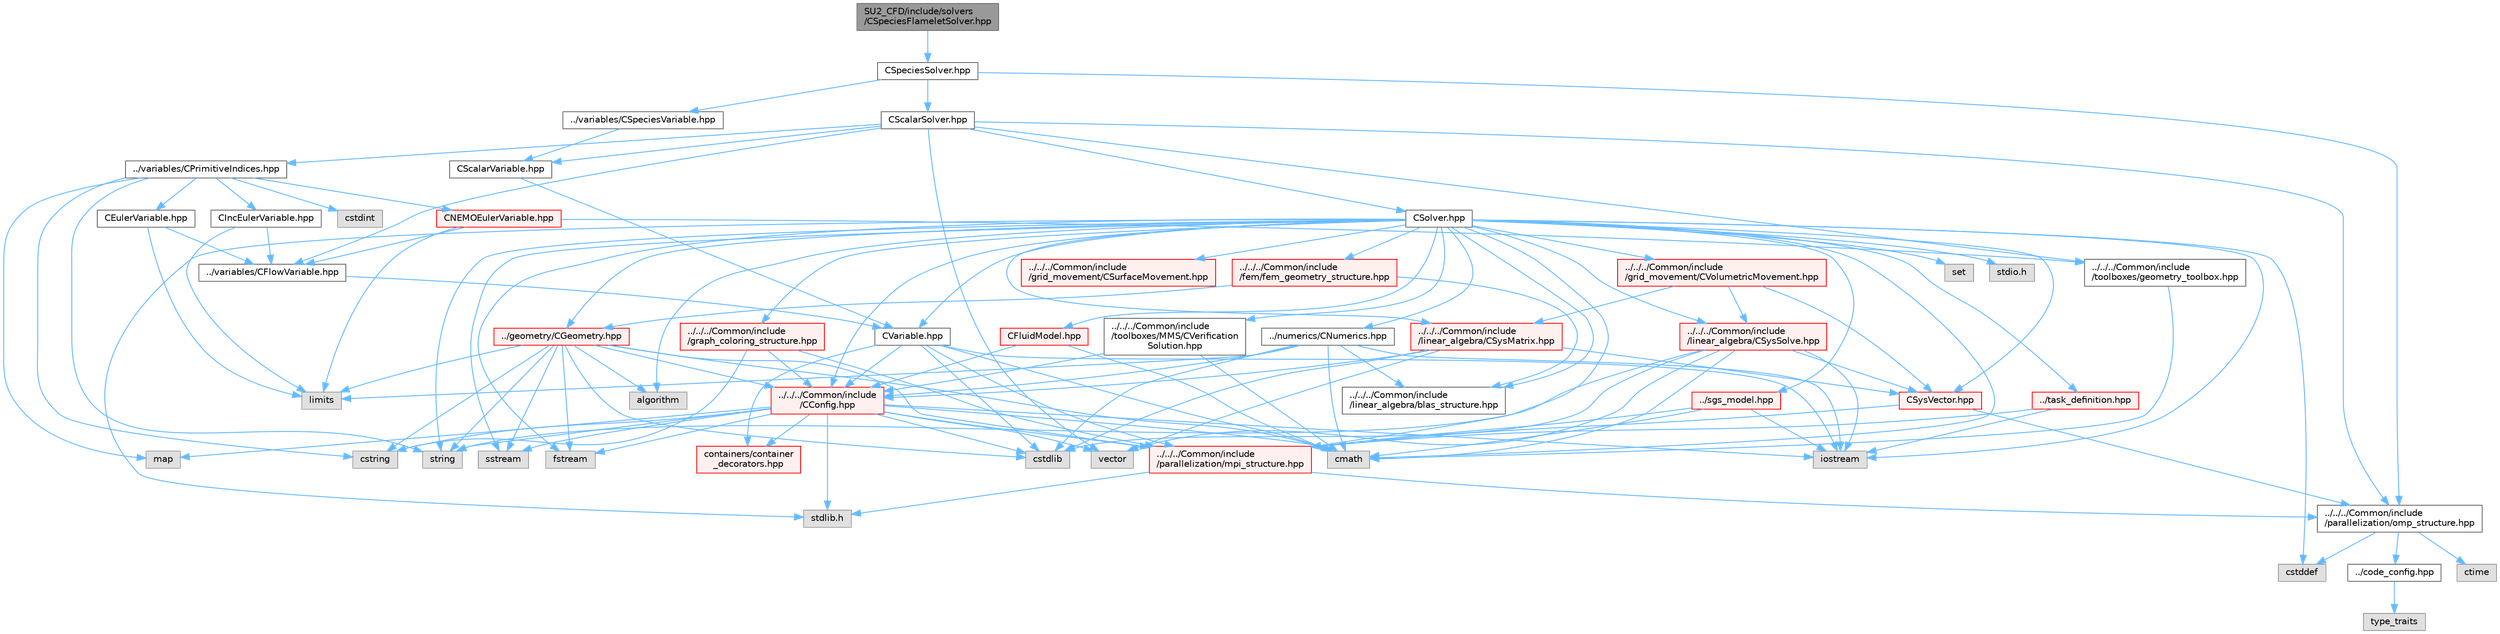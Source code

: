 digraph "SU2_CFD/include/solvers/CSpeciesFlameletSolver.hpp"
{
 // LATEX_PDF_SIZE
  bgcolor="transparent";
  edge [fontname=Helvetica,fontsize=10,labelfontname=Helvetica,labelfontsize=10];
  node [fontname=Helvetica,fontsize=10,shape=box,height=0.2,width=0.4];
  Node1 [id="Node000001",label="SU2_CFD/include/solvers\l/CSpeciesFlameletSolver.hpp",height=0.2,width=0.4,color="gray40", fillcolor="grey60", style="filled", fontcolor="black",tooltip="Headers of the CSpeciesFlameletSolver class."];
  Node1 -> Node2 [id="edge1_Node000001_Node000002",color="steelblue1",style="solid",tooltip=" "];
  Node2 [id="Node000002",label="CSpeciesSolver.hpp",height=0.2,width=0.4,color="grey40", fillcolor="white", style="filled",URL="$CSpeciesSolver_8hpp.html",tooltip="Headers of the CSpeciesSolver class."];
  Node2 -> Node3 [id="edge2_Node000002_Node000003",color="steelblue1",style="solid",tooltip=" "];
  Node3 [id="Node000003",label="../../../Common/include\l/parallelization/omp_structure.hpp",height=0.2,width=0.4,color="grey40", fillcolor="white", style="filled",URL="$omp__structure_8hpp.html",tooltip="OpenMP interface header, provides compatibility functions if the code is built without OpenMP support..."];
  Node3 -> Node4 [id="edge3_Node000003_Node000004",color="steelblue1",style="solid",tooltip=" "];
  Node4 [id="Node000004",label="cstddef",height=0.2,width=0.4,color="grey60", fillcolor="#E0E0E0", style="filled",tooltip=" "];
  Node3 -> Node5 [id="edge4_Node000003_Node000005",color="steelblue1",style="solid",tooltip=" "];
  Node5 [id="Node000005",label="../code_config.hpp",height=0.2,width=0.4,color="grey40", fillcolor="white", style="filled",URL="$code__config_8hpp.html",tooltip="Header file for collecting common macros, definitions and type configurations."];
  Node5 -> Node6 [id="edge5_Node000005_Node000006",color="steelblue1",style="solid",tooltip=" "];
  Node6 [id="Node000006",label="type_traits",height=0.2,width=0.4,color="grey60", fillcolor="#E0E0E0", style="filled",tooltip=" "];
  Node3 -> Node7 [id="edge6_Node000003_Node000007",color="steelblue1",style="solid",tooltip=" "];
  Node7 [id="Node000007",label="ctime",height=0.2,width=0.4,color="grey60", fillcolor="#E0E0E0", style="filled",tooltip=" "];
  Node2 -> Node8 [id="edge7_Node000002_Node000008",color="steelblue1",style="solid",tooltip=" "];
  Node8 [id="Node000008",label="../variables/CSpeciesVariable.hpp",height=0.2,width=0.4,color="grey40", fillcolor="white", style="filled",URL="$CSpeciesVariable_8hpp.html",tooltip="Base class for defining the variables of the species transport model."];
  Node8 -> Node9 [id="edge8_Node000008_Node000009",color="steelblue1",style="solid",tooltip=" "];
  Node9 [id="Node000009",label="CScalarVariable.hpp",height=0.2,width=0.4,color="grey40", fillcolor="white", style="filled",URL="$CScalarVariable_8hpp.html",tooltip="Base class for defining the shared variables of scalar solvers."];
  Node9 -> Node10 [id="edge9_Node000009_Node000010",color="steelblue1",style="solid",tooltip=" "];
  Node10 [id="Node000010",label="CVariable.hpp",height=0.2,width=0.4,color="grey40", fillcolor="white", style="filled",URL="$CVariable_8hpp.html",tooltip="Declaration and inlines of the parent class for defining problem variables, function definitions in f..."];
  Node10 -> Node11 [id="edge10_Node000010_Node000011",color="steelblue1",style="solid",tooltip=" "];
  Node11 [id="Node000011",label="../../../Common/include\l/parallelization/mpi_structure.hpp",height=0.2,width=0.4,color="red", fillcolor="#FFF0F0", style="filled",URL="$mpi__structure_8hpp.html",tooltip="Headers of the mpi interface for generalized datatypes. The subroutines and functions are in the mpi_..."];
  Node11 -> Node12 [id="edge11_Node000011_Node000012",color="steelblue1",style="solid",tooltip=" "];
  Node12 [id="Node000012",label="stdlib.h",height=0.2,width=0.4,color="grey60", fillcolor="#E0E0E0", style="filled",tooltip=" "];
  Node11 -> Node3 [id="edge12_Node000011_Node000003",color="steelblue1",style="solid",tooltip=" "];
  Node10 -> Node19 [id="edge13_Node000010_Node000019",color="steelblue1",style="solid",tooltip=" "];
  Node19 [id="Node000019",label="cmath",height=0.2,width=0.4,color="grey60", fillcolor="#E0E0E0", style="filled",tooltip=" "];
  Node10 -> Node14 [id="edge14_Node000010_Node000014",color="steelblue1",style="solid",tooltip=" "];
  Node14 [id="Node000014",label="iostream",height=0.2,width=0.4,color="grey60", fillcolor="#E0E0E0", style="filled",tooltip=" "];
  Node10 -> Node20 [id="edge15_Node000010_Node000020",color="steelblue1",style="solid",tooltip=" "];
  Node20 [id="Node000020",label="cstdlib",height=0.2,width=0.4,color="grey60", fillcolor="#E0E0E0", style="filled",tooltip=" "];
  Node10 -> Node21 [id="edge16_Node000010_Node000021",color="steelblue1",style="solid",tooltip=" "];
  Node21 [id="Node000021",label="../../../Common/include\l/CConfig.hpp",height=0.2,width=0.4,color="red", fillcolor="#FFF0F0", style="filled",URL="$CConfig_8hpp.html",tooltip="All the information about the definition of the physical problem. The subroutines and functions are i..."];
  Node21 -> Node11 [id="edge17_Node000021_Node000011",color="steelblue1",style="solid",tooltip=" "];
  Node21 -> Node14 [id="edge18_Node000021_Node000014",color="steelblue1",style="solid",tooltip=" "];
  Node21 -> Node20 [id="edge19_Node000021_Node000020",color="steelblue1",style="solid",tooltip=" "];
  Node21 -> Node22 [id="edge20_Node000021_Node000022",color="steelblue1",style="solid",tooltip=" "];
  Node22 [id="Node000022",label="fstream",height=0.2,width=0.4,color="grey60", fillcolor="#E0E0E0", style="filled",tooltip=" "];
  Node21 -> Node23 [id="edge21_Node000021_Node000023",color="steelblue1",style="solid",tooltip=" "];
  Node23 [id="Node000023",label="sstream",height=0.2,width=0.4,color="grey60", fillcolor="#E0E0E0", style="filled",tooltip=" "];
  Node21 -> Node24 [id="edge22_Node000021_Node000024",color="steelblue1",style="solid",tooltip=" "];
  Node24 [id="Node000024",label="string",height=0.2,width=0.4,color="grey60", fillcolor="#E0E0E0", style="filled",tooltip=" "];
  Node21 -> Node25 [id="edge23_Node000021_Node000025",color="steelblue1",style="solid",tooltip=" "];
  Node25 [id="Node000025",label="cstring",height=0.2,width=0.4,color="grey60", fillcolor="#E0E0E0", style="filled",tooltip=" "];
  Node21 -> Node26 [id="edge24_Node000021_Node000026",color="steelblue1",style="solid",tooltip=" "];
  Node26 [id="Node000026",label="vector",height=0.2,width=0.4,color="grey60", fillcolor="#E0E0E0", style="filled",tooltip=" "];
  Node21 -> Node12 [id="edge25_Node000021_Node000012",color="steelblue1",style="solid",tooltip=" "];
  Node21 -> Node19 [id="edge26_Node000021_Node000019",color="steelblue1",style="solid",tooltip=" "];
  Node21 -> Node28 [id="edge27_Node000021_Node000028",color="steelblue1",style="solid",tooltip=" "];
  Node28 [id="Node000028",label="map",height=0.2,width=0.4,color="grey60", fillcolor="#E0E0E0", style="filled",tooltip=" "];
  Node21 -> Node33 [id="edge28_Node000021_Node000033",color="steelblue1",style="solid",tooltip=" "];
  Node33 [id="Node000033",label="containers/container\l_decorators.hpp",height=0.2,width=0.4,color="red", fillcolor="#FFF0F0", style="filled",URL="$container__decorators_8hpp.html",tooltip="Collection of small classes that decorate C2DContainer to augment its functionality,..."];
  Node10 -> Node33 [id="edge29_Node000010_Node000033",color="steelblue1",style="solid",tooltip=" "];
  Node2 -> Node43 [id="edge30_Node000002_Node000043",color="steelblue1",style="solid",tooltip=" "];
  Node43 [id="Node000043",label="CScalarSolver.hpp",height=0.2,width=0.4,color="grey40", fillcolor="white", style="filled",URL="$CScalarSolver_8hpp.html",tooltip="Headers of the CScalarSolver class."];
  Node43 -> Node26 [id="edge31_Node000043_Node000026",color="steelblue1",style="solid",tooltip=" "];
  Node43 -> Node3 [id="edge32_Node000043_Node000003",color="steelblue1",style="solid",tooltip=" "];
  Node43 -> Node44 [id="edge33_Node000043_Node000044",color="steelblue1",style="solid",tooltip=" "];
  Node44 [id="Node000044",label="../../../Common/include\l/toolboxes/geometry_toolbox.hpp",height=0.2,width=0.4,color="grey40", fillcolor="white", style="filled",URL="$geometry__toolbox_8hpp.html",tooltip="Collection of common lightweight geometry-oriented methods."];
  Node44 -> Node19 [id="edge34_Node000044_Node000019",color="steelblue1",style="solid",tooltip=" "];
  Node43 -> Node9 [id="edge35_Node000043_Node000009",color="steelblue1",style="solid",tooltip=" "];
  Node43 -> Node45 [id="edge36_Node000043_Node000045",color="steelblue1",style="solid",tooltip=" "];
  Node45 [id="Node000045",label="../variables/CFlowVariable.hpp",height=0.2,width=0.4,color="grey40", fillcolor="white", style="filled",URL="$CFlowVariable_8hpp.html",tooltip="Class for defining the common variables of flow solvers."];
  Node45 -> Node10 [id="edge37_Node000045_Node000010",color="steelblue1",style="solid",tooltip=" "];
  Node43 -> Node46 [id="edge38_Node000043_Node000046",color="steelblue1",style="solid",tooltip=" "];
  Node46 [id="Node000046",label="../variables/CPrimitiveIndices.hpp",height=0.2,width=0.4,color="grey40", fillcolor="white", style="filled",URL="$CPrimitiveIndices_8hpp.html",tooltip="Abstract representation of flow primitive variable indices that tries to be efficient."];
  Node46 -> Node38 [id="edge39_Node000046_Node000038",color="steelblue1",style="solid",tooltip=" "];
  Node38 [id="Node000038",label="cstdint",height=0.2,width=0.4,color="grey60", fillcolor="#E0E0E0", style="filled",tooltip=" "];
  Node46 -> Node25 [id="edge40_Node000046_Node000025",color="steelblue1",style="solid",tooltip=" "];
  Node46 -> Node28 [id="edge41_Node000046_Node000028",color="steelblue1",style="solid",tooltip=" "];
  Node46 -> Node24 [id="edge42_Node000046_Node000024",color="steelblue1",style="solid",tooltip=" "];
  Node46 -> Node47 [id="edge43_Node000046_Node000047",color="steelblue1",style="solid",tooltip=" "];
  Node47 [id="Node000047",label="CEulerVariable.hpp",height=0.2,width=0.4,color="grey40", fillcolor="white", style="filled",URL="$CEulerVariable_8hpp.html",tooltip="Class for defining the variables of the compressible Euler solver."];
  Node47 -> Node48 [id="edge44_Node000047_Node000048",color="steelblue1",style="solid",tooltip=" "];
  Node48 [id="Node000048",label="limits",height=0.2,width=0.4,color="grey60", fillcolor="#E0E0E0", style="filled",tooltip=" "];
  Node47 -> Node45 [id="edge45_Node000047_Node000045",color="steelblue1",style="solid",tooltip=" "];
  Node46 -> Node49 [id="edge46_Node000046_Node000049",color="steelblue1",style="solid",tooltip=" "];
  Node49 [id="Node000049",label="CIncEulerVariable.hpp",height=0.2,width=0.4,color="grey40", fillcolor="white", style="filled",URL="$CIncEulerVariable_8hpp.html",tooltip="Class for defining the variables of the incompressible Euler solver."];
  Node49 -> Node48 [id="edge47_Node000049_Node000048",color="steelblue1",style="solid",tooltip=" "];
  Node49 -> Node45 [id="edge48_Node000049_Node000045",color="steelblue1",style="solid",tooltip=" "];
  Node46 -> Node50 [id="edge49_Node000046_Node000050",color="steelblue1",style="solid",tooltip=" "];
  Node50 [id="Node000050",label="CNEMOEulerVariable.hpp",height=0.2,width=0.4,color="red", fillcolor="#FFF0F0", style="filled",URL="$CNEMOEulerVariable_8hpp.html",tooltip="Class for defining the variables of the compressible NEMO Euler solver."];
  Node50 -> Node48 [id="edge50_Node000050_Node000048",color="steelblue1",style="solid",tooltip=" "];
  Node50 -> Node45 [id="edge51_Node000050_Node000045",color="steelblue1",style="solid",tooltip=" "];
  Node50 -> Node44 [id="edge52_Node000050_Node000044",color="steelblue1",style="solid",tooltip=" "];
  Node43 -> Node57 [id="edge53_Node000043_Node000057",color="steelblue1",style="solid",tooltip=" "];
  Node57 [id="Node000057",label="CSolver.hpp",height=0.2,width=0.4,color="grey40", fillcolor="white", style="filled",URL="$CSolver_8hpp.html",tooltip="Headers of the CSolver class which is inherited by all of the other solvers."];
  Node57 -> Node11 [id="edge54_Node000057_Node000011",color="steelblue1",style="solid",tooltip=" "];
  Node57 -> Node19 [id="edge55_Node000057_Node000019",color="steelblue1",style="solid",tooltip=" "];
  Node57 -> Node4 [id="edge56_Node000057_Node000004",color="steelblue1",style="solid",tooltip=" "];
  Node57 -> Node24 [id="edge57_Node000057_Node000024",color="steelblue1",style="solid",tooltip=" "];
  Node57 -> Node22 [id="edge58_Node000057_Node000022",color="steelblue1",style="solid",tooltip=" "];
  Node57 -> Node23 [id="edge59_Node000057_Node000023",color="steelblue1",style="solid",tooltip=" "];
  Node57 -> Node31 [id="edge60_Node000057_Node000031",color="steelblue1",style="solid",tooltip=" "];
  Node31 [id="Node000031",label="algorithm",height=0.2,width=0.4,color="grey60", fillcolor="#E0E0E0", style="filled",tooltip=" "];
  Node57 -> Node14 [id="edge61_Node000057_Node000014",color="steelblue1",style="solid",tooltip=" "];
  Node57 -> Node58 [id="edge62_Node000057_Node000058",color="steelblue1",style="solid",tooltip=" "];
  Node58 [id="Node000058",label="set",height=0.2,width=0.4,color="grey60", fillcolor="#E0E0E0", style="filled",tooltip=" "];
  Node57 -> Node12 [id="edge63_Node000057_Node000012",color="steelblue1",style="solid",tooltip=" "];
  Node57 -> Node59 [id="edge64_Node000057_Node000059",color="steelblue1",style="solid",tooltip=" "];
  Node59 [id="Node000059",label="stdio.h",height=0.2,width=0.4,color="grey60", fillcolor="#E0E0E0", style="filled",tooltip=" "];
  Node57 -> Node52 [id="edge65_Node000057_Node000052",color="steelblue1",style="solid",tooltip=" "];
  Node52 [id="Node000052",label="CFluidModel.hpp",height=0.2,width=0.4,color="red", fillcolor="#FFF0F0", style="filled",URL="$CFluidModel_8hpp.html",tooltip="Defines the main fluid model class for thermophysical properties."];
  Node52 -> Node19 [id="edge66_Node000052_Node000019",color="steelblue1",style="solid",tooltip=" "];
  Node52 -> Node21 [id="edge67_Node000052_Node000021",color="steelblue1",style="solid",tooltip=" "];
  Node57 -> Node60 [id="edge68_Node000057_Node000060",color="steelblue1",style="solid",tooltip=" "];
  Node60 [id="Node000060",label="../task_definition.hpp",height=0.2,width=0.4,color="red", fillcolor="#FFF0F0", style="filled",URL="$task__definition_8hpp.html",tooltip="Header of the task definition class for the SU2 solvers."];
  Node60 -> Node11 [id="edge69_Node000060_Node000011",color="steelblue1",style="solid",tooltip=" "];
  Node60 -> Node14 [id="edge70_Node000060_Node000014",color="steelblue1",style="solid",tooltip=" "];
  Node57 -> Node62 [id="edge71_Node000057_Node000062",color="steelblue1",style="solid",tooltip=" "];
  Node62 [id="Node000062",label="../numerics/CNumerics.hpp",height=0.2,width=0.4,color="grey40", fillcolor="white", style="filled",URL="$CNumerics_8hpp.html",tooltip="Declaration of the base numerics class, the implementation is in the CNumerics.cpp file."];
  Node62 -> Node19 [id="edge72_Node000062_Node000019",color="steelblue1",style="solid",tooltip=" "];
  Node62 -> Node14 [id="edge73_Node000062_Node000014",color="steelblue1",style="solid",tooltip=" "];
  Node62 -> Node48 [id="edge74_Node000062_Node000048",color="steelblue1",style="solid",tooltip=" "];
  Node62 -> Node20 [id="edge75_Node000062_Node000020",color="steelblue1",style="solid",tooltip=" "];
  Node62 -> Node21 [id="edge76_Node000062_Node000021",color="steelblue1",style="solid",tooltip=" "];
  Node62 -> Node63 [id="edge77_Node000062_Node000063",color="steelblue1",style="solid",tooltip=" "];
  Node63 [id="Node000063",label="../../../Common/include\l/linear_algebra/blas_structure.hpp",height=0.2,width=0.4,color="grey40", fillcolor="white", style="filled",URL="$blas__structure_8hpp.html",tooltip="Include files and headers of the functions for matrix and vector operations, which are typically foun..."];
  Node57 -> Node64 [id="edge78_Node000057_Node000064",color="steelblue1",style="solid",tooltip=" "];
  Node64 [id="Node000064",label="../sgs_model.hpp",height=0.2,width=0.4,color="red", fillcolor="#FFF0F0", style="filled",URL="$sgs__model_8hpp.html",tooltip="Headers of the LES subgrid scale models of the SU2 solvers."];
  Node64 -> Node11 [id="edge79_Node000064_Node000011",color="steelblue1",style="solid",tooltip=" "];
  Node64 -> Node14 [id="edge80_Node000064_Node000014",color="steelblue1",style="solid",tooltip=" "];
  Node64 -> Node19 [id="edge81_Node000064_Node000019",color="steelblue1",style="solid",tooltip=" "];
  Node57 -> Node66 [id="edge82_Node000057_Node000066",color="steelblue1",style="solid",tooltip=" "];
  Node66 [id="Node000066",label="../../../Common/include\l/fem/fem_geometry_structure.hpp",height=0.2,width=0.4,color="red", fillcolor="#FFF0F0", style="filled",URL="$fem__geometry__structure_8hpp.html",tooltip="Headers of the main subroutines for creating the geometrical structure for the FEM solver...."];
  Node66 -> Node67 [id="edge83_Node000066_Node000067",color="steelblue1",style="solid",tooltip=" "];
  Node67 [id="Node000067",label="../geometry/CGeometry.hpp",height=0.2,width=0.4,color="red", fillcolor="#FFF0F0", style="filled",URL="$CGeometry_8hpp.html",tooltip="Headers of the main subroutines for creating the geometrical structure. The subroutines and functions..."];
  Node67 -> Node48 [id="edge84_Node000067_Node000048",color="steelblue1",style="solid",tooltip=" "];
  Node67 -> Node11 [id="edge85_Node000067_Node000011",color="steelblue1",style="solid",tooltip=" "];
  Node67 -> Node24 [id="edge86_Node000067_Node000024",color="steelblue1",style="solid",tooltip=" "];
  Node67 -> Node22 [id="edge87_Node000067_Node000022",color="steelblue1",style="solid",tooltip=" "];
  Node67 -> Node23 [id="edge88_Node000067_Node000023",color="steelblue1",style="solid",tooltip=" "];
  Node67 -> Node19 [id="edge89_Node000067_Node000019",color="steelblue1",style="solid",tooltip=" "];
  Node67 -> Node31 [id="edge90_Node000067_Node000031",color="steelblue1",style="solid",tooltip=" "];
  Node67 -> Node25 [id="edge91_Node000067_Node000025",color="steelblue1",style="solid",tooltip=" "];
  Node67 -> Node20 [id="edge92_Node000067_Node000020",color="steelblue1",style="solid",tooltip=" "];
  Node67 -> Node21 [id="edge93_Node000067_Node000021",color="steelblue1",style="solid",tooltip=" "];
  Node66 -> Node63 [id="edge94_Node000066_Node000063",color="steelblue1",style="solid",tooltip=" "];
  Node57 -> Node67 [id="edge95_Node000057_Node000067",color="steelblue1",style="solid",tooltip=" "];
  Node57 -> Node21 [id="edge96_Node000057_Node000021",color="steelblue1",style="solid",tooltip=" "];
  Node57 -> Node86 [id="edge97_Node000057_Node000086",color="steelblue1",style="solid",tooltip=" "];
  Node86 [id="Node000086",label="../../../Common/include\l/linear_algebra/CSysMatrix.hpp",height=0.2,width=0.4,color="red", fillcolor="#FFF0F0", style="filled",URL="$CSysMatrix_8hpp.html",tooltip="Declaration of the block-sparse matrix class. The implemtation is in CSysMatrix.cpp."];
  Node86 -> Node21 [id="edge98_Node000086_Node000021",color="steelblue1",style="solid",tooltip=" "];
  Node86 -> Node87 [id="edge99_Node000086_Node000087",color="steelblue1",style="solid",tooltip=" "];
  Node87 [id="Node000087",label="CSysVector.hpp",height=0.2,width=0.4,color="red", fillcolor="#FFF0F0", style="filled",URL="$CSysVector_8hpp.html",tooltip="Declararion and inlines of the vector class used in the solution of large, distributed,..."];
  Node87 -> Node11 [id="edge100_Node000087_Node000011",color="steelblue1",style="solid",tooltip=" "];
  Node87 -> Node3 [id="edge101_Node000087_Node000003",color="steelblue1",style="solid",tooltip=" "];
  Node86 -> Node20 [id="edge102_Node000086_Node000020",color="steelblue1",style="solid",tooltip=" "];
  Node86 -> Node26 [id="edge103_Node000086_Node000026",color="steelblue1",style="solid",tooltip=" "];
  Node57 -> Node87 [id="edge104_Node000057_Node000087",color="steelblue1",style="solid",tooltip=" "];
  Node57 -> Node90 [id="edge105_Node000057_Node000090",color="steelblue1",style="solid",tooltip=" "];
  Node90 [id="Node000090",label="../../../Common/include\l/linear_algebra/CSysSolve.hpp",height=0.2,width=0.4,color="red", fillcolor="#FFF0F0", style="filled",URL="$CSysSolve_8hpp.html",tooltip="Headers for the classes related to linear solvers (CG, FGMRES, etc) The subroutines and functions are..."];
  Node90 -> Node19 [id="edge106_Node000090_Node000019",color="steelblue1",style="solid",tooltip=" "];
  Node90 -> Node26 [id="edge107_Node000090_Node000026",color="steelblue1",style="solid",tooltip=" "];
  Node90 -> Node14 [id="edge108_Node000090_Node000014",color="steelblue1",style="solid",tooltip=" "];
  Node90 -> Node20 [id="edge109_Node000090_Node000020",color="steelblue1",style="solid",tooltip=" "];
  Node90 -> Node24 [id="edge110_Node000090_Node000024",color="steelblue1",style="solid",tooltip=" "];
  Node90 -> Node87 [id="edge111_Node000090_Node000087",color="steelblue1",style="solid",tooltip=" "];
  Node57 -> Node92 [id="edge112_Node000057_Node000092",color="steelblue1",style="solid",tooltip=" "];
  Node92 [id="Node000092",label="../../../Common/include\l/grid_movement/CSurfaceMovement.hpp",height=0.2,width=0.4,color="red", fillcolor="#FFF0F0", style="filled",URL="$CSurfaceMovement_8hpp.html",tooltip="Headers of the CSurfaceMovement class."];
  Node57 -> Node96 [id="edge113_Node000057_Node000096",color="steelblue1",style="solid",tooltip=" "];
  Node96 [id="Node000096",label="../../../Common/include\l/grid_movement/CVolumetricMovement.hpp",height=0.2,width=0.4,color="red", fillcolor="#FFF0F0", style="filled",URL="$CVolumetricMovement_8hpp.html",tooltip="Headers of the CVolumetricMovement class."];
  Node96 -> Node86 [id="edge114_Node000096_Node000086",color="steelblue1",style="solid",tooltip=" "];
  Node96 -> Node87 [id="edge115_Node000096_Node000087",color="steelblue1",style="solid",tooltip=" "];
  Node96 -> Node90 [id="edge116_Node000096_Node000090",color="steelblue1",style="solid",tooltip=" "];
  Node57 -> Node63 [id="edge117_Node000057_Node000063",color="steelblue1",style="solid",tooltip=" "];
  Node57 -> Node97 [id="edge118_Node000057_Node000097",color="steelblue1",style="solid",tooltip=" "];
  Node97 [id="Node000097",label="../../../Common/include\l/graph_coloring_structure.hpp",height=0.2,width=0.4,color="red", fillcolor="#FFF0F0", style="filled",URL="$graph__coloring__structure_8hpp.html",tooltip="Include files and headers of the functions to carry out a coloring of a given graph...."];
  Node97 -> Node11 [id="edge119_Node000097_Node000011",color="steelblue1",style="solid",tooltip=" "];
  Node97 -> Node21 [id="edge120_Node000097_Node000021",color="steelblue1",style="solid",tooltip=" "];
  Node97 -> Node25 [id="edge121_Node000097_Node000025",color="steelblue1",style="solid",tooltip=" "];
  Node57 -> Node98 [id="edge122_Node000057_Node000098",color="steelblue1",style="solid",tooltip=" "];
  Node98 [id="Node000098",label="../../../Common/include\l/toolboxes/MMS/CVerification\lSolution.hpp",height=0.2,width=0.4,color="grey40", fillcolor="white", style="filled",URL="$CVerificationSolution_8hpp.html",tooltip="Header file for the base class CVerificationSolution. The implementations are in the CVerificationSol..."];
  Node98 -> Node19 [id="edge123_Node000098_Node000019",color="steelblue1",style="solid",tooltip=" "];
  Node98 -> Node21 [id="edge124_Node000098_Node000021",color="steelblue1",style="solid",tooltip=" "];
  Node57 -> Node10 [id="edge125_Node000057_Node000010",color="steelblue1",style="solid",tooltip=" "];
}
